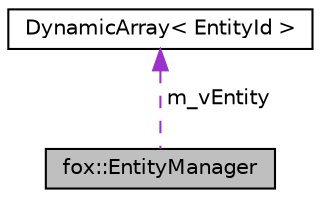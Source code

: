 digraph "fox::EntityManager"
{
 // LATEX_PDF_SIZE
  edge [fontname="Helvetica",fontsize="10",labelfontname="Helvetica",labelfontsize="10"];
  node [fontname="Helvetica",fontsize="10",shape=record];
  Node1 [label="fox::EntityManager",height=0.2,width=0.4,color="black", fillcolor="grey75", style="filled", fontcolor="black",tooltip=" "];
  Node2 -> Node1 [dir="back",color="darkorchid3",fontsize="10",style="dashed",label=" m_vEntity" ,fontname="Helvetica"];
  Node2 [label="DynamicArray\< EntityId \>",height=0.2,width=0.4,color="black", fillcolor="white", style="filled",URL="$classDynamicArray.html",tooltip=" "];
}
